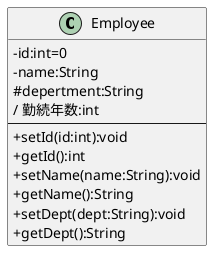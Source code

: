 @startuml
skinparam classAttributeIconSize 0
' class A <<ステレオタイプ>>{}
' class B {
'     - 属性１:int
'     - 属性２:String
' }
' class C {
'     ---
'     + 操作１():void
'     + 操作２():String
' }
' class D {
'     - 属性１:int
'     - 属性２:String
'     ---
'     + 操作１():void
'     + 操作２():String
' }
class Employee {
    - id:int=0
    - name:String
    # depertment:String
    / 勤続年数:int
    ---
    + setId(id:int):void
    + getId():int
    + setName(name:String):void
    + getName():String
    + setDept(dept:String):void
    + getDept():String
}
@enduml